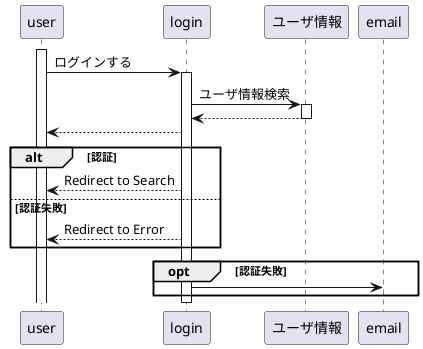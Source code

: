 @startuml

activate user
user -> login : ログインする

activate login
login -> ユーザ情報 : ユーザ情報検索

activate ユーザ情報
ユーザ情報 --> login
deactivate ユーザ情報

login --> user

alt 認証
login --> user : Redirect to Search
else 認証失敗
login --> user : Redirect to Error
end

opt 認証失敗
  login -> email
end

deactivate login

@enduml
